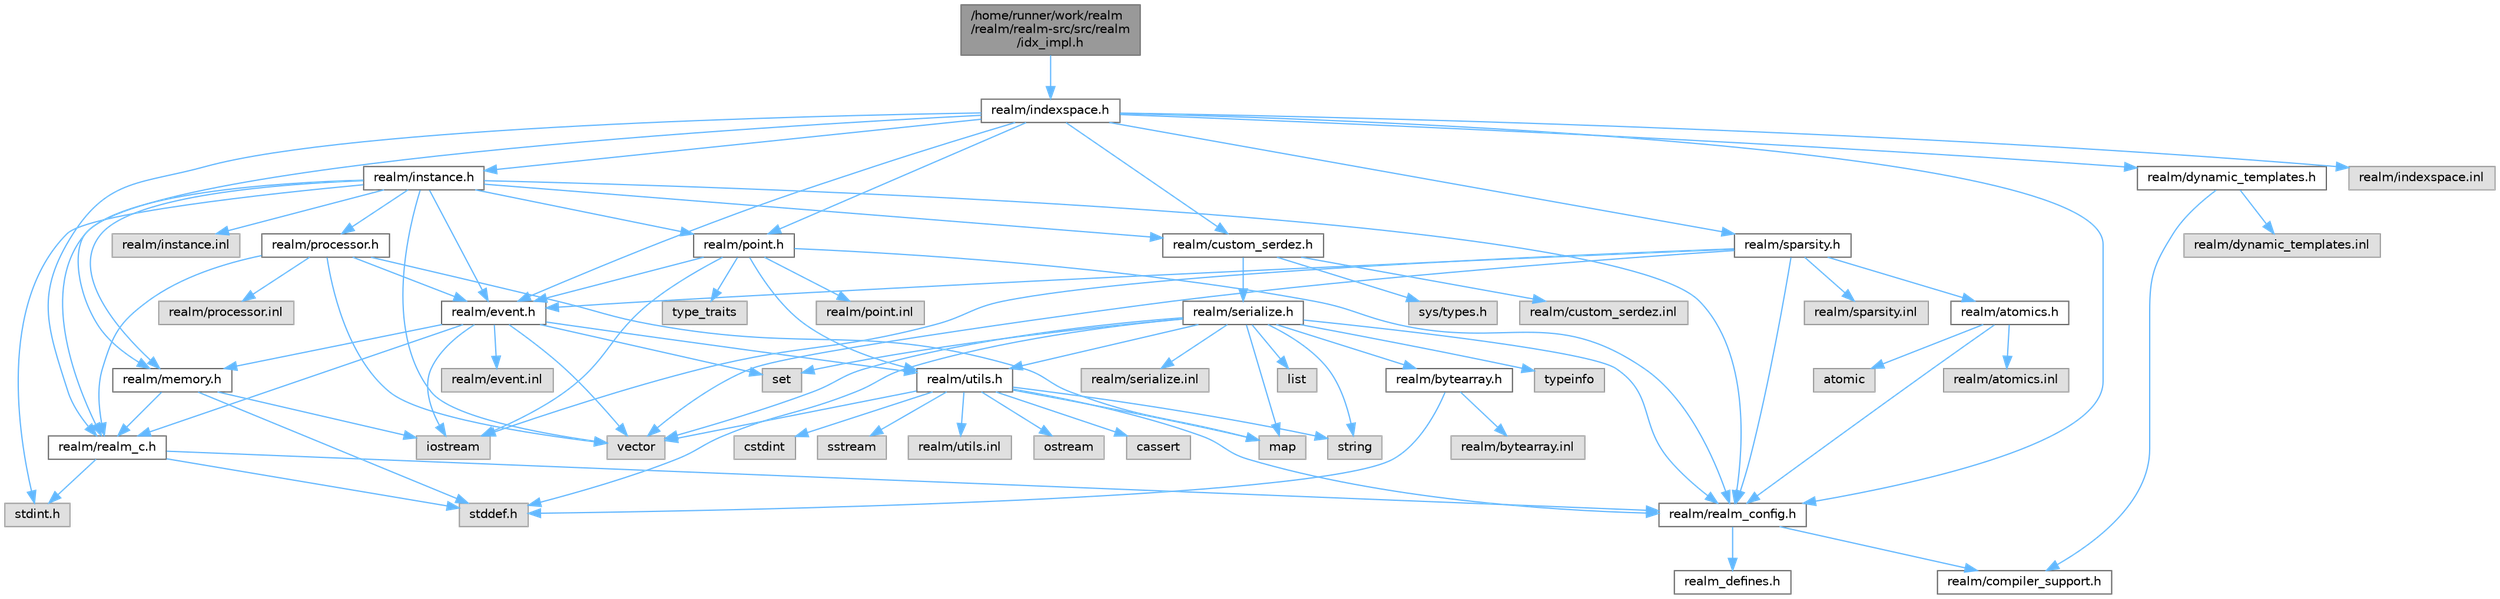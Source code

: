 digraph "/home/runner/work/realm/realm/realm-src/src/realm/idx_impl.h"
{
 // LATEX_PDF_SIZE
  bgcolor="transparent";
  edge [fontname=Helvetica,fontsize=10,labelfontname=Helvetica,labelfontsize=10];
  node [fontname=Helvetica,fontsize=10,shape=box,height=0.2,width=0.4];
  Node1 [id="Node000001",label="/home/runner/work/realm\l/realm/realm-src/src/realm\l/idx_impl.h",height=0.2,width=0.4,color="gray40", fillcolor="grey60", style="filled", fontcolor="black",tooltip=" "];
  Node1 -> Node2 [id="edge1_Node000001_Node000002",color="steelblue1",style="solid",tooltip=" "];
  Node2 [id="Node000002",label="realm/indexspace.h",height=0.2,width=0.4,color="grey40", fillcolor="white", style="filled",URL="$indexspace_8h.html",tooltip=" "];
  Node2 -> Node3 [id="edge2_Node000002_Node000003",color="steelblue1",style="solid",tooltip=" "];
  Node3 [id="Node000003",label="realm/event.h",height=0.2,width=0.4,color="grey40", fillcolor="white", style="filled",URL="$event_8h.html",tooltip=" "];
  Node3 -> Node4 [id="edge3_Node000003_Node000004",color="steelblue1",style="solid",tooltip=" "];
  Node4 [id="Node000004",label="realm/realm_c.h",height=0.2,width=0.4,color="grey40", fillcolor="white", style="filled",URL="$realm__c_8h.html",tooltip=" "];
  Node4 -> Node5 [id="edge4_Node000004_Node000005",color="steelblue1",style="solid",tooltip=" "];
  Node5 [id="Node000005",label="realm/realm_config.h",height=0.2,width=0.4,color="grey40", fillcolor="white", style="filled",URL="$realm__config_8h.html",tooltip=" "];
  Node5 -> Node6 [id="edge5_Node000005_Node000006",color="steelblue1",style="solid",tooltip=" "];
  Node6 [id="Node000006",label="realm_defines.h",height=0.2,width=0.4,color="grey40", fillcolor="white", style="filled",URL="$realm__defines_8h.html",tooltip=" "];
  Node5 -> Node7 [id="edge6_Node000005_Node000007",color="steelblue1",style="solid",tooltip=" "];
  Node7 [id="Node000007",label="realm/compiler_support.h",height=0.2,width=0.4,color="grey40", fillcolor="white", style="filled",URL="$compiler__support_8h.html",tooltip=" "];
  Node4 -> Node8 [id="edge7_Node000004_Node000008",color="steelblue1",style="solid",tooltip=" "];
  Node8 [id="Node000008",label="stddef.h",height=0.2,width=0.4,color="grey60", fillcolor="#E0E0E0", style="filled",tooltip=" "];
  Node4 -> Node9 [id="edge8_Node000004_Node000009",color="steelblue1",style="solid",tooltip=" "];
  Node9 [id="Node000009",label="stdint.h",height=0.2,width=0.4,color="grey60", fillcolor="#E0E0E0", style="filled",tooltip=" "];
  Node3 -> Node10 [id="edge9_Node000003_Node000010",color="steelblue1",style="solid",tooltip=" "];
  Node10 [id="Node000010",label="realm/utils.h",height=0.2,width=0.4,color="grey40", fillcolor="white", style="filled",URL="$utils_8h.html",tooltip=" "];
  Node10 -> Node5 [id="edge10_Node000010_Node000005",color="steelblue1",style="solid",tooltip=" "];
  Node10 -> Node11 [id="edge11_Node000010_Node000011",color="steelblue1",style="solid",tooltip=" "];
  Node11 [id="Node000011",label="string",height=0.2,width=0.4,color="grey60", fillcolor="#E0E0E0", style="filled",tooltip=" "];
  Node10 -> Node12 [id="edge12_Node000010_Node000012",color="steelblue1",style="solid",tooltip=" "];
  Node12 [id="Node000012",label="ostream",height=0.2,width=0.4,color="grey60", fillcolor="#E0E0E0", style="filled",tooltip=" "];
  Node10 -> Node13 [id="edge13_Node000010_Node000013",color="steelblue1",style="solid",tooltip=" "];
  Node13 [id="Node000013",label="vector",height=0.2,width=0.4,color="grey60", fillcolor="#E0E0E0", style="filled",tooltip=" "];
  Node10 -> Node14 [id="edge14_Node000010_Node000014",color="steelblue1",style="solid",tooltip=" "];
  Node14 [id="Node000014",label="map",height=0.2,width=0.4,color="grey60", fillcolor="#E0E0E0", style="filled",tooltip=" "];
  Node10 -> Node15 [id="edge15_Node000010_Node000015",color="steelblue1",style="solid",tooltip=" "];
  Node15 [id="Node000015",label="cassert",height=0.2,width=0.4,color="grey60", fillcolor="#E0E0E0", style="filled",tooltip=" "];
  Node10 -> Node16 [id="edge16_Node000010_Node000016",color="steelblue1",style="solid",tooltip=" "];
  Node16 [id="Node000016",label="cstdint",height=0.2,width=0.4,color="grey60", fillcolor="#E0E0E0", style="filled",tooltip=" "];
  Node10 -> Node17 [id="edge17_Node000010_Node000017",color="steelblue1",style="solid",tooltip=" "];
  Node17 [id="Node000017",label="sstream",height=0.2,width=0.4,color="grey60", fillcolor="#E0E0E0", style="filled",tooltip=" "];
  Node10 -> Node18 [id="edge18_Node000010_Node000018",color="steelblue1",style="solid",tooltip=" "];
  Node18 [id="Node000018",label="realm/utils.inl",height=0.2,width=0.4,color="grey60", fillcolor="#E0E0E0", style="filled",tooltip=" "];
  Node3 -> Node19 [id="edge19_Node000003_Node000019",color="steelblue1",style="solid",tooltip=" "];
  Node19 [id="Node000019",label="realm/memory.h",height=0.2,width=0.4,color="grey40", fillcolor="white", style="filled",URL="$memory_8h.html",tooltip=" "];
  Node19 -> Node4 [id="edge20_Node000019_Node000004",color="steelblue1",style="solid",tooltip=" "];
  Node19 -> Node8 [id="edge21_Node000019_Node000008",color="steelblue1",style="solid",tooltip=" "];
  Node19 -> Node20 [id="edge22_Node000019_Node000020",color="steelblue1",style="solid",tooltip=" "];
  Node20 [id="Node000020",label="iostream",height=0.2,width=0.4,color="grey60", fillcolor="#E0E0E0", style="filled",tooltip=" "];
  Node3 -> Node13 [id="edge23_Node000003_Node000013",color="steelblue1",style="solid",tooltip=" "];
  Node3 -> Node21 [id="edge24_Node000003_Node000021",color="steelblue1",style="solid",tooltip=" "];
  Node21 [id="Node000021",label="set",height=0.2,width=0.4,color="grey60", fillcolor="#E0E0E0", style="filled",tooltip=" "];
  Node3 -> Node20 [id="edge25_Node000003_Node000020",color="steelblue1",style="solid",tooltip=" "];
  Node3 -> Node22 [id="edge26_Node000003_Node000022",color="steelblue1",style="solid",tooltip=" "];
  Node22 [id="Node000022",label="realm/event.inl",height=0.2,width=0.4,color="grey60", fillcolor="#E0E0E0", style="filled",tooltip=" "];
  Node2 -> Node19 [id="edge27_Node000002_Node000019",color="steelblue1",style="solid",tooltip=" "];
  Node2 -> Node23 [id="edge28_Node000002_Node000023",color="steelblue1",style="solid",tooltip=" "];
  Node23 [id="Node000023",label="realm/point.h",height=0.2,width=0.4,color="grey40", fillcolor="white", style="filled",URL="$point_8h.html",tooltip=" "];
  Node23 -> Node5 [id="edge29_Node000023_Node000005",color="steelblue1",style="solid",tooltip=" "];
  Node23 -> Node3 [id="edge30_Node000023_Node000003",color="steelblue1",style="solid",tooltip=" "];
  Node23 -> Node10 [id="edge31_Node000023_Node000010",color="steelblue1",style="solid",tooltip=" "];
  Node23 -> Node20 [id="edge32_Node000023_Node000020",color="steelblue1",style="solid",tooltip=" "];
  Node23 -> Node24 [id="edge33_Node000023_Node000024",color="steelblue1",style="solid",tooltip=" "];
  Node24 [id="Node000024",label="type_traits",height=0.2,width=0.4,color="grey60", fillcolor="#E0E0E0", style="filled",tooltip=" "];
  Node23 -> Node25 [id="edge34_Node000023_Node000025",color="steelblue1",style="solid",tooltip=" "];
  Node25 [id="Node000025",label="realm/point.inl",height=0.2,width=0.4,color="grey60", fillcolor="#E0E0E0", style="filled",tooltip=" "];
  Node2 -> Node26 [id="edge35_Node000002_Node000026",color="steelblue1",style="solid",tooltip=" "];
  Node26 [id="Node000026",label="realm/instance.h",height=0.2,width=0.4,color="grey40", fillcolor="white", style="filled",URL="$instance_8h.html",tooltip=" "];
  Node26 -> Node5 [id="edge36_Node000026_Node000005",color="steelblue1",style="solid",tooltip=" "];
  Node26 -> Node4 [id="edge37_Node000026_Node000004",color="steelblue1",style="solid",tooltip=" "];
  Node26 -> Node3 [id="edge38_Node000026_Node000003",color="steelblue1",style="solid",tooltip=" "];
  Node26 -> Node19 [id="edge39_Node000026_Node000019",color="steelblue1",style="solid",tooltip=" "];
  Node26 -> Node27 [id="edge40_Node000026_Node000027",color="steelblue1",style="solid",tooltip=" "];
  Node27 [id="Node000027",label="realm/processor.h",height=0.2,width=0.4,color="grey40", fillcolor="white", style="filled",URL="$processor_8h.html",tooltip=" "];
  Node27 -> Node4 [id="edge41_Node000027_Node000004",color="steelblue1",style="solid",tooltip=" "];
  Node27 -> Node3 [id="edge42_Node000027_Node000003",color="steelblue1",style="solid",tooltip=" "];
  Node27 -> Node13 [id="edge43_Node000027_Node000013",color="steelblue1",style="solid",tooltip=" "];
  Node27 -> Node14 [id="edge44_Node000027_Node000014",color="steelblue1",style="solid",tooltip=" "];
  Node27 -> Node28 [id="edge45_Node000027_Node000028",color="steelblue1",style="solid",tooltip=" "];
  Node28 [id="Node000028",label="realm/processor.inl",height=0.2,width=0.4,color="grey60", fillcolor="#E0E0E0", style="filled",tooltip=" "];
  Node26 -> Node23 [id="edge46_Node000026_Node000023",color="steelblue1",style="solid",tooltip=" "];
  Node26 -> Node29 [id="edge47_Node000026_Node000029",color="steelblue1",style="solid",tooltip=" "];
  Node29 [id="Node000029",label="realm/custom_serdez.h",height=0.2,width=0.4,color="grey40", fillcolor="white", style="filled",URL="$custom__serdez_8h.html",tooltip=" "];
  Node29 -> Node30 [id="edge48_Node000029_Node000030",color="steelblue1",style="solid",tooltip=" "];
  Node30 [id="Node000030",label="realm/serialize.h",height=0.2,width=0.4,color="grey40", fillcolor="white", style="filled",URL="$serialize_8h.html",tooltip=" "];
  Node30 -> Node5 [id="edge49_Node000030_Node000005",color="steelblue1",style="solid",tooltip=" "];
  Node30 -> Node31 [id="edge50_Node000030_Node000031",color="steelblue1",style="solid",tooltip=" "];
  Node31 [id="Node000031",label="realm/bytearray.h",height=0.2,width=0.4,color="grey40", fillcolor="white", style="filled",URL="$bytearray_8h.html",tooltip=" "];
  Node31 -> Node8 [id="edge51_Node000031_Node000008",color="steelblue1",style="solid",tooltip=" "];
  Node31 -> Node32 [id="edge52_Node000031_Node000032",color="steelblue1",style="solid",tooltip=" "];
  Node32 [id="Node000032",label="realm/bytearray.inl",height=0.2,width=0.4,color="grey60", fillcolor="#E0E0E0", style="filled",tooltip=" "];
  Node30 -> Node10 [id="edge53_Node000030_Node000010",color="steelblue1",style="solid",tooltip=" "];
  Node30 -> Node8 [id="edge54_Node000030_Node000008",color="steelblue1",style="solid",tooltip=" "];
  Node30 -> Node13 [id="edge55_Node000030_Node000013",color="steelblue1",style="solid",tooltip=" "];
  Node30 -> Node33 [id="edge56_Node000030_Node000033",color="steelblue1",style="solid",tooltip=" "];
  Node33 [id="Node000033",label="list",height=0.2,width=0.4,color="grey60", fillcolor="#E0E0E0", style="filled",tooltip=" "];
  Node30 -> Node21 [id="edge57_Node000030_Node000021",color="steelblue1",style="solid",tooltip=" "];
  Node30 -> Node14 [id="edge58_Node000030_Node000014",color="steelblue1",style="solid",tooltip=" "];
  Node30 -> Node11 [id="edge59_Node000030_Node000011",color="steelblue1",style="solid",tooltip=" "];
  Node30 -> Node34 [id="edge60_Node000030_Node000034",color="steelblue1",style="solid",tooltip=" "];
  Node34 [id="Node000034",label="typeinfo",height=0.2,width=0.4,color="grey60", fillcolor="#E0E0E0", style="filled",tooltip=" "];
  Node30 -> Node35 [id="edge61_Node000030_Node000035",color="steelblue1",style="solid",tooltip=" "];
  Node35 [id="Node000035",label="realm/serialize.inl",height=0.2,width=0.4,color="grey60", fillcolor="#E0E0E0", style="filled",tooltip=" "];
  Node29 -> Node36 [id="edge62_Node000029_Node000036",color="steelblue1",style="solid",tooltip=" "];
  Node36 [id="Node000036",label="sys/types.h",height=0.2,width=0.4,color="grey60", fillcolor="#E0E0E0", style="filled",tooltip=" "];
  Node29 -> Node37 [id="edge63_Node000029_Node000037",color="steelblue1",style="solid",tooltip=" "];
  Node37 [id="Node000037",label="realm/custom_serdez.inl",height=0.2,width=0.4,color="grey60", fillcolor="#E0E0E0", style="filled",tooltip=" "];
  Node26 -> Node13 [id="edge64_Node000026_Node000013",color="steelblue1",style="solid",tooltip=" "];
  Node26 -> Node9 [id="edge65_Node000026_Node000009",color="steelblue1",style="solid",tooltip=" "];
  Node26 -> Node38 [id="edge66_Node000026_Node000038",color="steelblue1",style="solid",tooltip=" "];
  Node38 [id="Node000038",label="realm/instance.inl",height=0.2,width=0.4,color="grey60", fillcolor="#E0E0E0", style="filled",tooltip=" "];
  Node2 -> Node4 [id="edge67_Node000002_Node000004",color="steelblue1",style="solid",tooltip=" "];
  Node2 -> Node5 [id="edge68_Node000002_Node000005",color="steelblue1",style="solid",tooltip=" "];
  Node2 -> Node39 [id="edge69_Node000002_Node000039",color="steelblue1",style="solid",tooltip=" "];
  Node39 [id="Node000039",label="realm/sparsity.h",height=0.2,width=0.4,color="grey40", fillcolor="white", style="filled",URL="$sparsity_8h.html",tooltip=" "];
  Node39 -> Node5 [id="edge70_Node000039_Node000005",color="steelblue1",style="solid",tooltip=" "];
  Node39 -> Node3 [id="edge71_Node000039_Node000003",color="steelblue1",style="solid",tooltip=" "];
  Node39 -> Node40 [id="edge72_Node000039_Node000040",color="steelblue1",style="solid",tooltip=" "];
  Node40 [id="Node000040",label="realm/atomics.h",height=0.2,width=0.4,color="grey40", fillcolor="white", style="filled",URL="$atomics_8h.html",tooltip=" "];
  Node40 -> Node5 [id="edge73_Node000040_Node000005",color="steelblue1",style="solid",tooltip=" "];
  Node40 -> Node41 [id="edge74_Node000040_Node000041",color="steelblue1",style="solid",tooltip=" "];
  Node41 [id="Node000041",label="atomic",height=0.2,width=0.4,color="grey60", fillcolor="#E0E0E0", style="filled",tooltip=" "];
  Node40 -> Node42 [id="edge75_Node000040_Node000042",color="steelblue1",style="solid",tooltip=" "];
  Node42 [id="Node000042",label="realm/atomics.inl",height=0.2,width=0.4,color="grey60", fillcolor="#E0E0E0", style="filled",tooltip=" "];
  Node39 -> Node20 [id="edge76_Node000039_Node000020",color="steelblue1",style="solid",tooltip=" "];
  Node39 -> Node13 [id="edge77_Node000039_Node000013",color="steelblue1",style="solid",tooltip=" "];
  Node39 -> Node43 [id="edge78_Node000039_Node000043",color="steelblue1",style="solid",tooltip=" "];
  Node43 [id="Node000043",label="realm/sparsity.inl",height=0.2,width=0.4,color="grey60", fillcolor="#E0E0E0", style="filled",tooltip=" "];
  Node2 -> Node44 [id="edge79_Node000002_Node000044",color="steelblue1",style="solid",tooltip=" "];
  Node44 [id="Node000044",label="realm/dynamic_templates.h",height=0.2,width=0.4,color="grey40", fillcolor="white", style="filled",URL="$dynamic__templates_8h.html",tooltip=" "];
  Node44 -> Node7 [id="edge80_Node000044_Node000007",color="steelblue1",style="solid",tooltip=" "];
  Node44 -> Node45 [id="edge81_Node000044_Node000045",color="steelblue1",style="solid",tooltip=" "];
  Node45 [id="Node000045",label="realm/dynamic_templates.inl",height=0.2,width=0.4,color="grey60", fillcolor="#E0E0E0", style="filled",tooltip=" "];
  Node2 -> Node29 [id="edge82_Node000002_Node000029",color="steelblue1",style="solid",tooltip=" "];
  Node2 -> Node46 [id="edge83_Node000002_Node000046",color="steelblue1",style="solid",tooltip=" "];
  Node46 [id="Node000046",label="realm/indexspace.inl",height=0.2,width=0.4,color="grey60", fillcolor="#E0E0E0", style="filled",tooltip=" "];
}
